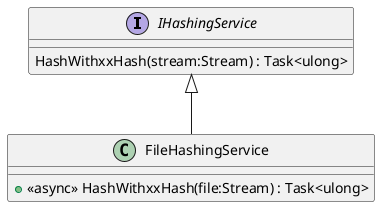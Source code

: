 @startuml
interface IHashingService {
    HashWithxxHash(stream:Stream) : Task<ulong>
}
class FileHashingService {
    + <<async>> HashWithxxHash(file:Stream) : Task<ulong>
}
IHashingService <|-- FileHashingService
@enduml

